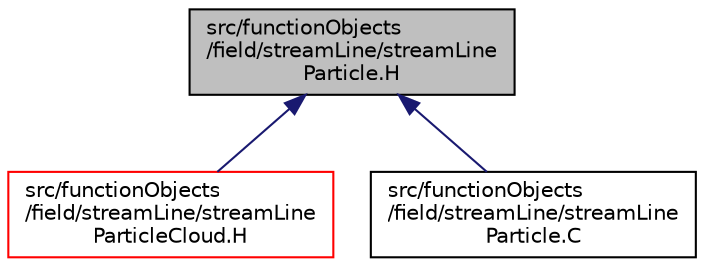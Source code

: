 digraph "src/functionObjects/field/streamLine/streamLineParticle.H"
{
  bgcolor="transparent";
  edge [fontname="Helvetica",fontsize="10",labelfontname="Helvetica",labelfontsize="10"];
  node [fontname="Helvetica",fontsize="10",shape=record];
  Node359 [label="src/functionObjects\l/field/streamLine/streamLine\lParticle.H",height=0.2,width=0.4,color="black", fillcolor="grey75", style="filled", fontcolor="black"];
  Node359 -> Node360 [dir="back",color="midnightblue",fontsize="10",style="solid",fontname="Helvetica"];
  Node360 [label="src/functionObjects\l/field/streamLine/streamLine\lParticleCloud.H",height=0.2,width=0.4,color="red",URL="$a04811.html"];
  Node359 -> Node363 [dir="back",color="midnightblue",fontsize="10",style="solid",fontname="Helvetica"];
  Node363 [label="src/functionObjects\l/field/streamLine/streamLine\lParticle.C",height=0.2,width=0.4,color="black",URL="$a04802.html"];
}
